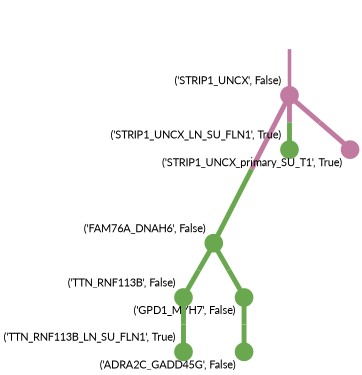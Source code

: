 strict digraph  {
graph[splines=false]; nodesep=0.7; rankdir=TB; ranksep=0.6; forcelabels=true; dpi=600; size=2.5;
0 [color="#c27ba0ff", fillcolor="#c27ba0ff", fixedsize=true, fontname=Lato, fontsize="12pt", height="0.25", label="", penwidth=3, shape=circle, style=filled, xlabel="('STRIP1_UNCX', False)"];
1 [color="#6aa84fff", fillcolor="#6aa84fff", fixedsize=true, fontname=Lato, fontsize="12pt", height="0.25", label="", penwidth=3, shape=circle, style=filled, xlabel="('FAM76A_DNAH6', False)"];
5 [color="#6aa84fff", fillcolor="#6aa84fff", fixedsize=true, fontname=Lato, fontsize="12pt", height="0.25", label="", penwidth=3, shape=circle, style=filled, xlabel="('STRIP1_UNCX_LN_SU_FLN1', True)"];
7 [color="#c27ba0ff", fillcolor="#c27ba0ff", fixedsize=true, fontname=Lato, fontsize="12pt", height="0.25", label="", penwidth=3, shape=circle, style=filled, xlabel="('STRIP1_UNCX_primary_SU_T1', True)"];
2 [color="#6aa84fff", fillcolor="#6aa84fff", fixedsize=true, fontname=Lato, fontsize="12pt", height="0.25", label="", penwidth=3, shape=circle, style=filled, xlabel="('TTN_RNF113B', False)"];
3 [color="#6aa84fff", fillcolor="#6aa84fff", fixedsize=true, fontname=Lato, fontsize="12pt", height="0.25", label="", penwidth=3, shape=circle, style=filled, xlabel="('GPD1_MYH7', False)"];
6 [color="#6aa84fff", fillcolor="#6aa84fff", fixedsize=true, fontname=Lato, fontsize="12pt", height="0.25", label="", penwidth=3, shape=circle, style=filled, xlabel="('TTN_RNF113B_LN_SU_FLN1', True)"];
4 [color="#6aa84fff", fillcolor="#6aa84fff", fixedsize=true, fontname=Lato, fontsize="12pt", height="0.25", label="", penwidth=3, shape=circle, style=filled, xlabel="('ADRA2C_GADD45G', False)"];
normal [label="", penwidth=3, style=invis, xlabel="('STRIP1_UNCX', False)"];
0 -> 1  [arrowsize=0, color="#c27ba0ff;0.5:#6aa84fff", minlen="3.0", penwidth="5.5", style=solid];
0 -> 5  [arrowsize=0, color="#c27ba0ff;0.5:#6aa84fff", minlen="1.0334572792053223", penwidth="5.5", style=solid];
0 -> 7  [arrowsize=0, color="#c27ba0ff;0.5:#c27ba0ff", minlen="1.0334572792053223", penwidth="5.5", style=solid];
1 -> 2  [arrowsize=0, color="#6aa84fff;0.5:#6aa84fff", minlen="1.1263940334320068", penwidth="5.5", style=solid];
1 -> 3  [arrowsize=0, color="#6aa84fff;0.5:#6aa84fff", minlen="1.0669145584106445", penwidth="5.5", style=solid];
2 -> 6  [arrowsize=0, color="#6aa84fff;0.5:#6aa84fff", minlen="1.0334572792053223", penwidth="5.5", style=solid];
3 -> 4  [arrowsize=0, color="#6aa84fff;0.5:#6aa84fff", minlen="1.0669145584106445", penwidth="5.5", style=solid];
normal -> 0  [arrowsize=0, color="#c27ba0ff", label="", penwidth=4, style=solid];
}
